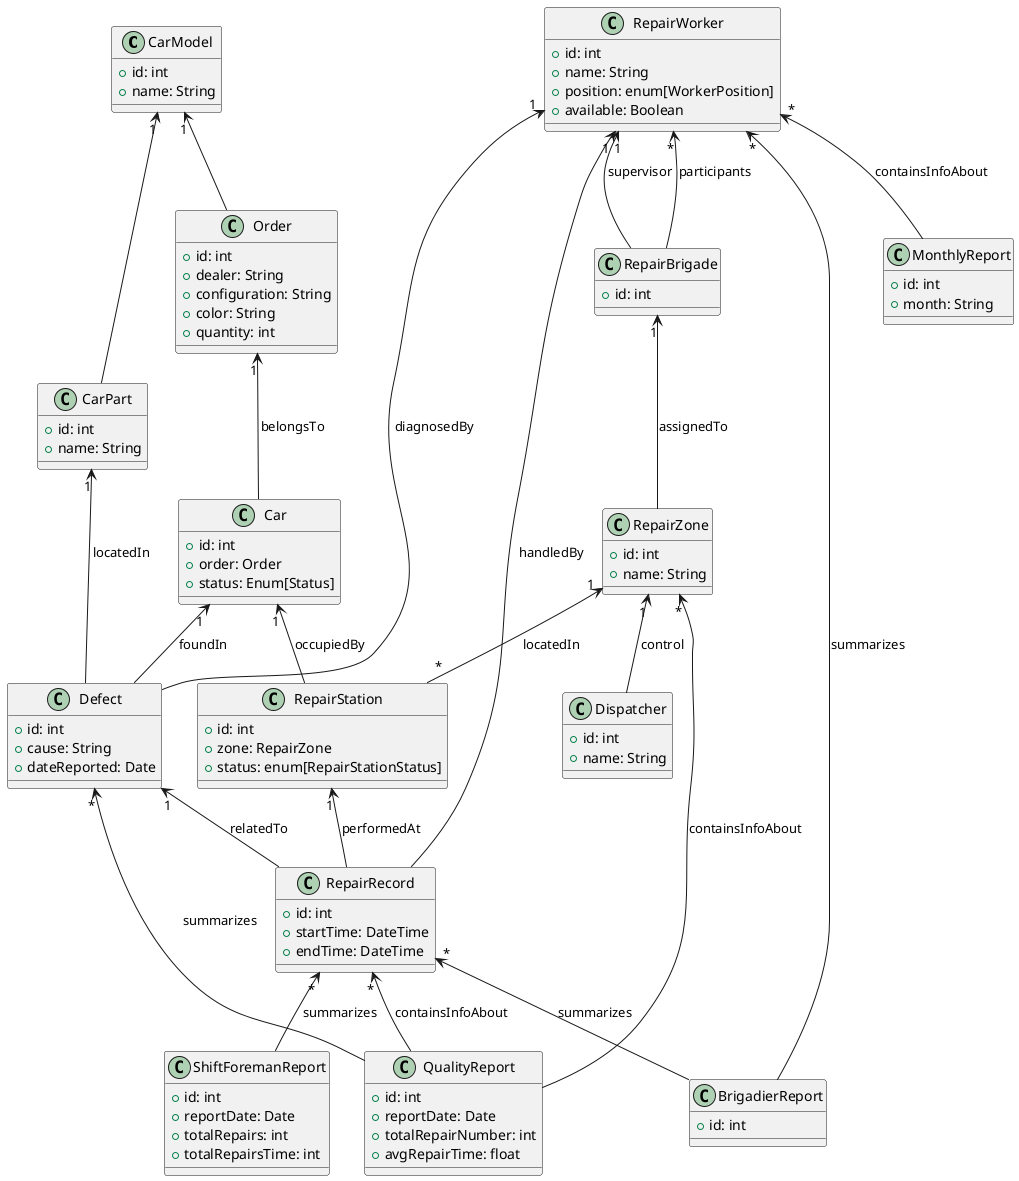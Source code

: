 @startuml

class CarModel {
    +id: int
    +name: String
}

class CarPart {
    +id: int
    +name: String
}

class Order {
    +id: int
    +dealer: String
    +configuration: String
    +color: String
    +quantity: int
}


class Car {
    +id: int
    +order: Order
    +status: Enum[Status]
}

class Defect {
    +id: int
    +cause: String
    +dateReported: Date
}

class RepairRecord {
    +id: int
    +startTime: DateTime
    +endTime: DateTime
}

class RepairStation {
    +id: int
    +zone: RepairZone
    +status: enum[RepairStationStatus]
}

class RepairZone {
    +id: int
    +name: String
}

class RepairBrigade {
    +id: int
}

class RepairWorker {
    +id: int
    +name: String
    +position: enum[WorkerPosition]
    +available: Boolean
}

class Dispatcher {
    +id: int
    +name: String
}

class ShiftForemanReport {
    +id: int
    +reportDate: Date
    +totalRepairs: int
    +totalRepairsTime: int
}

class MonthlyReport {
    +id: int
    +month: String
}

class QualityReport {
    +id: int
    +reportDate: Date
    +totalRepairNumber: int
    +avgRepairTime: float
}

class BrigadierReport {
    +id: int

}


CarModel "1" <-- CarPart
CarModel "1" <-- Order
Order "1" <-- Car : belongsTo
Car "1" <-- Defect : foundIn
CarPart "1" <-- Defect: locatedIn
RepairWorker "1" <-- Defect : diagnosedBy
Defect "1" <-- RepairRecord : relatedTo 
RepairWorker "1" <-- RepairRecord : handledBy
RepairStation "1" <-- RepairRecord : performedAt
RepairZone "1" <-- "*" RepairStation : locatedIn
RepairWorker "1" <-- RepairBrigade : supervisor
RepairWorker "*" <-- RepairBrigade : participants
RepairBrigade "1" <-- RepairZone : assignedTo
RepairZone "1" <-- Dispatcher : control
RepairRecord "*" <-- ShiftForemanReport : summarizes
RepairWorker "*" <-- MonthlyReport : containsInfoAbout
RepairZone "*" <-- QualityReport : containsInfoAbout
Defect "*" <-- QualityReport : summarizes
RepairRecord "*" <-- QualityReport : containsInfoAbout
RepairRecord "*" <-- BrigadierReport : summarizes
RepairWorker "*" <-- BrigadierReport : summarizes
Car "1" <-- RepairStation : occupiedBy

@enduml
